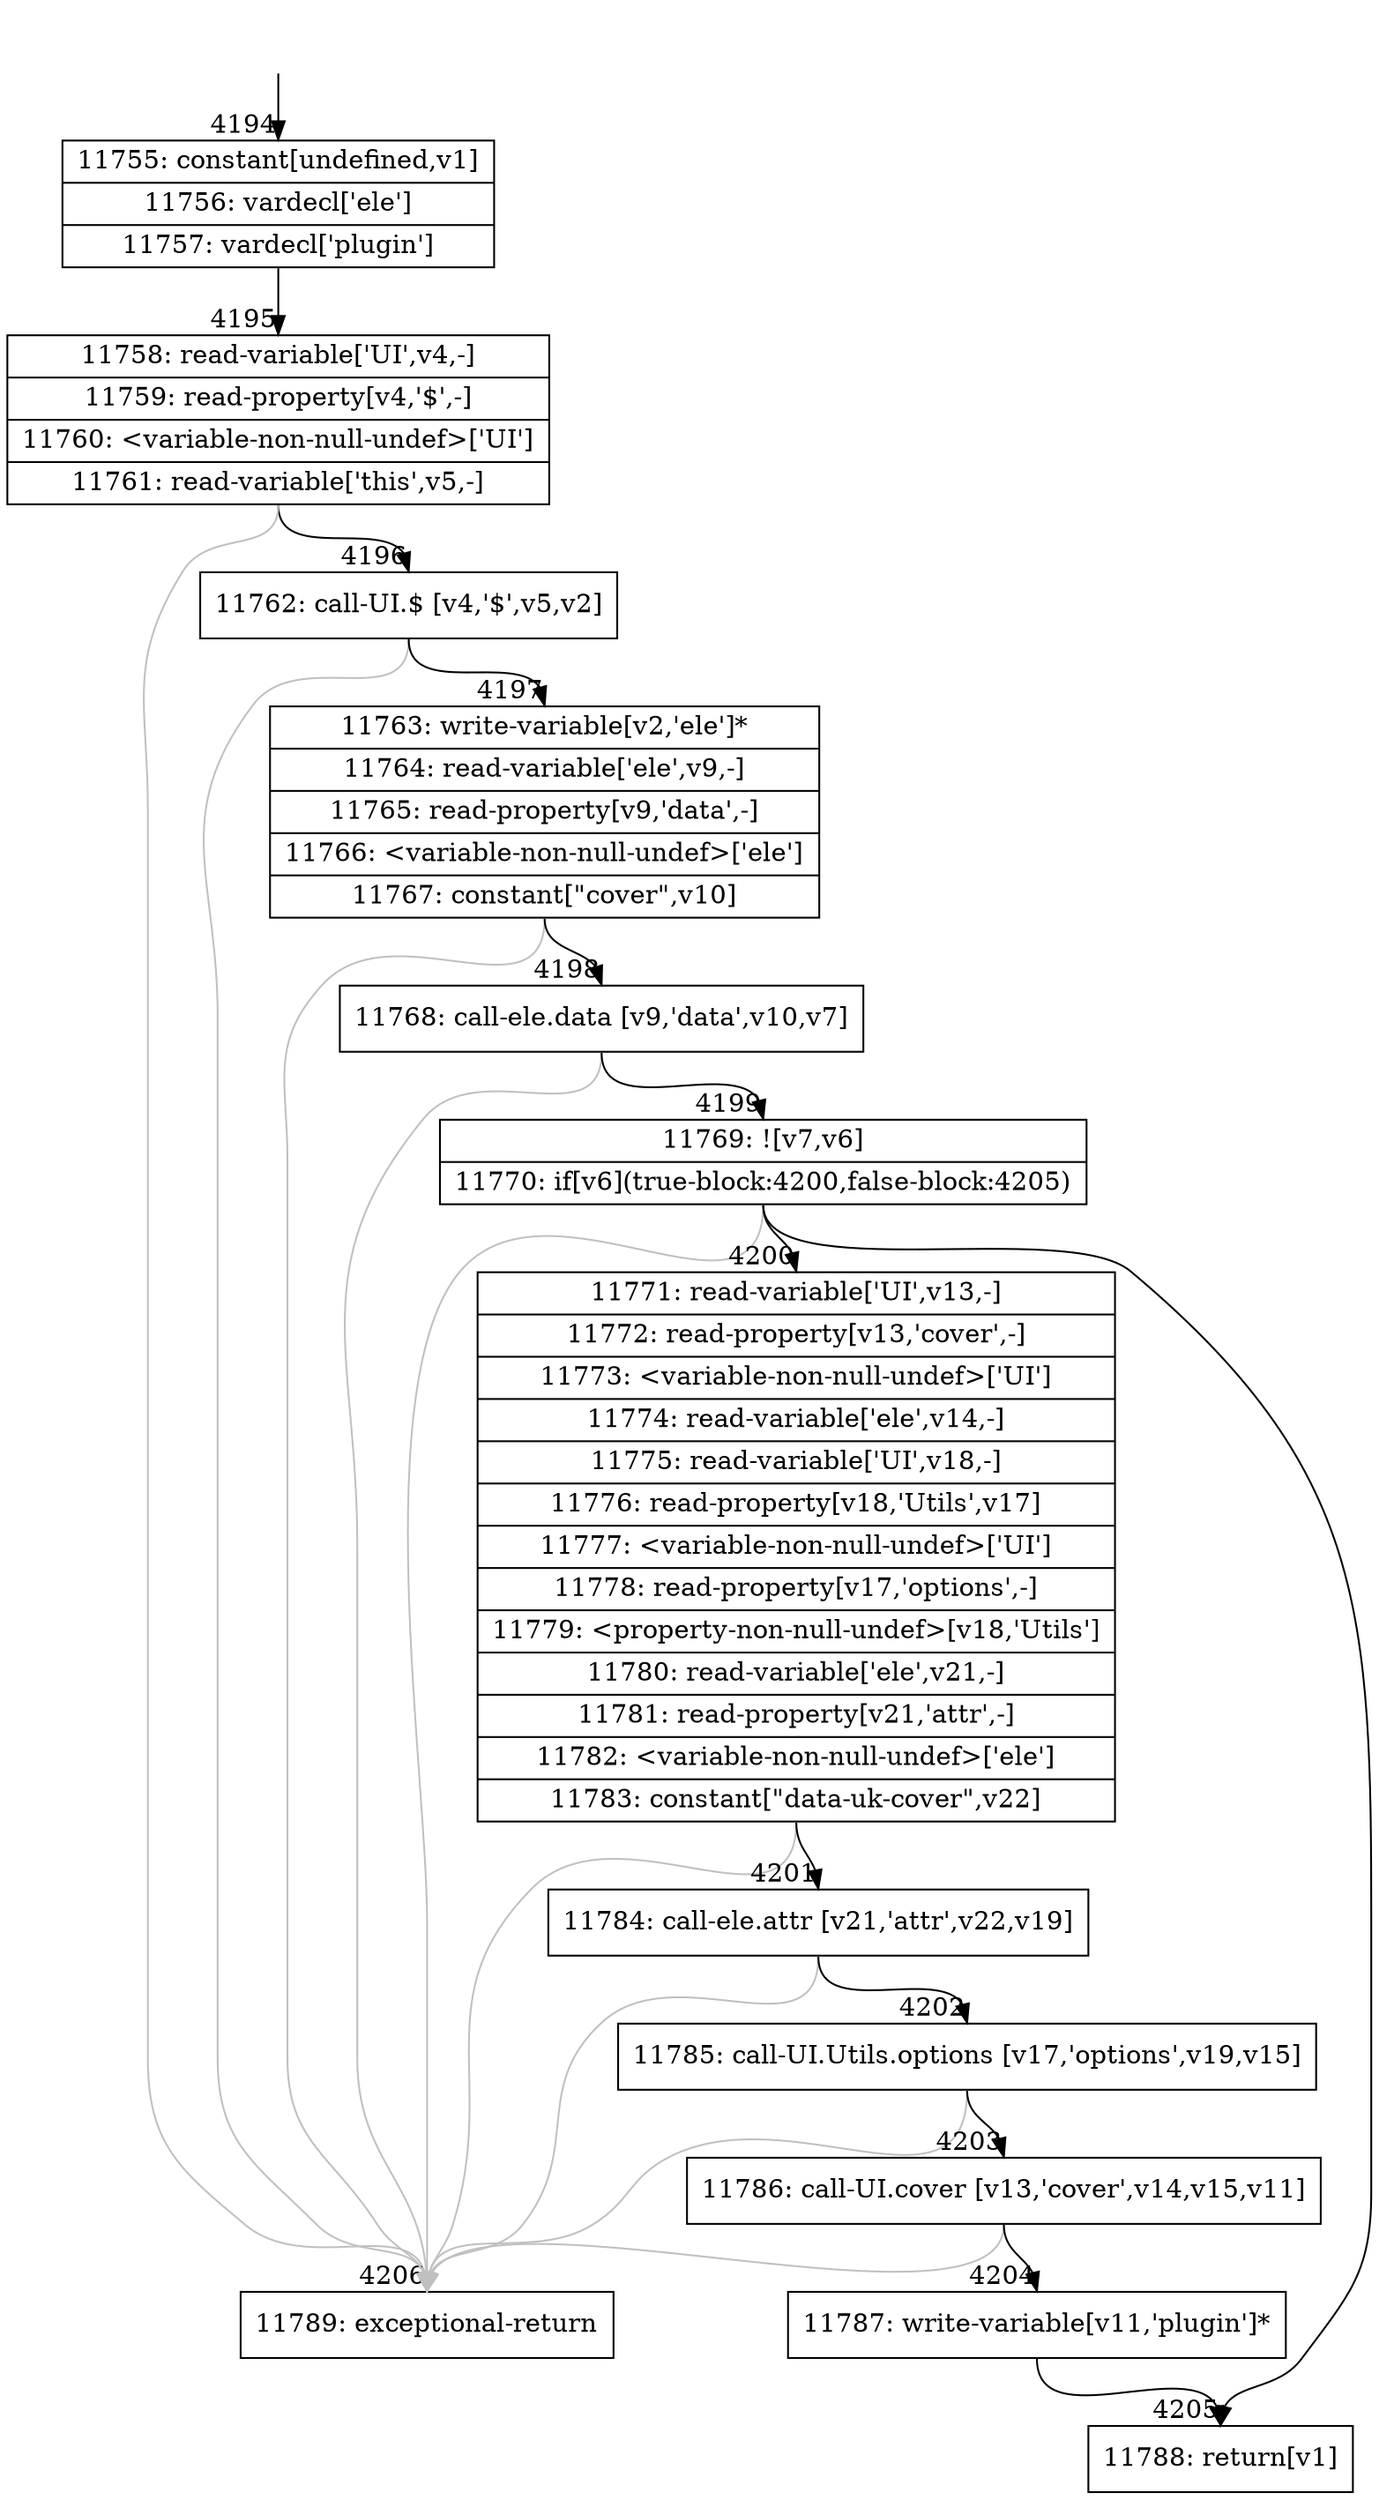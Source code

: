 digraph {
rankdir="TD"
BB_entry311[shape=none,label=""];
BB_entry311 -> BB4194 [tailport=s, headport=n, headlabel="    4194"]
BB4194 [shape=record label="{11755: constant[undefined,v1]|11756: vardecl['ele']|11757: vardecl['plugin']}" ] 
BB4194 -> BB4195 [tailport=s, headport=n, headlabel="      4195"]
BB4195 [shape=record label="{11758: read-variable['UI',v4,-]|11759: read-property[v4,'$',-]|11760: \<variable-non-null-undef\>['UI']|11761: read-variable['this',v5,-]}" ] 
BB4195 -> BB4196 [tailport=s, headport=n, headlabel="      4196"]
BB4195 -> BB4206 [tailport=s, headport=n, color=gray, headlabel="      4206"]
BB4196 [shape=record label="{11762: call-UI.$ [v4,'$',v5,v2]}" ] 
BB4196 -> BB4197 [tailport=s, headport=n, headlabel="      4197"]
BB4196 -> BB4206 [tailport=s, headport=n, color=gray]
BB4197 [shape=record label="{11763: write-variable[v2,'ele']*|11764: read-variable['ele',v9,-]|11765: read-property[v9,'data',-]|11766: \<variable-non-null-undef\>['ele']|11767: constant[\"cover\",v10]}" ] 
BB4197 -> BB4198 [tailport=s, headport=n, headlabel="      4198"]
BB4197 -> BB4206 [tailport=s, headport=n, color=gray]
BB4198 [shape=record label="{11768: call-ele.data [v9,'data',v10,v7]}" ] 
BB4198 -> BB4199 [tailport=s, headport=n, headlabel="      4199"]
BB4198 -> BB4206 [tailport=s, headport=n, color=gray]
BB4199 [shape=record label="{11769: ![v7,v6]|11770: if[v6](true-block:4200,false-block:4205)}" ] 
BB4199 -> BB4200 [tailport=s, headport=n, headlabel="      4200"]
BB4199 -> BB4205 [tailport=s, headport=n, headlabel="      4205"]
BB4199 -> BB4206 [tailport=s, headport=n, color=gray]
BB4200 [shape=record label="{11771: read-variable['UI',v13,-]|11772: read-property[v13,'cover',-]|11773: \<variable-non-null-undef\>['UI']|11774: read-variable['ele',v14,-]|11775: read-variable['UI',v18,-]|11776: read-property[v18,'Utils',v17]|11777: \<variable-non-null-undef\>['UI']|11778: read-property[v17,'options',-]|11779: \<property-non-null-undef\>[v18,'Utils']|11780: read-variable['ele',v21,-]|11781: read-property[v21,'attr',-]|11782: \<variable-non-null-undef\>['ele']|11783: constant[\"data-uk-cover\",v22]}" ] 
BB4200 -> BB4201 [tailport=s, headport=n, headlabel="      4201"]
BB4200 -> BB4206 [tailport=s, headport=n, color=gray]
BB4201 [shape=record label="{11784: call-ele.attr [v21,'attr',v22,v19]}" ] 
BB4201 -> BB4202 [tailport=s, headport=n, headlabel="      4202"]
BB4201 -> BB4206 [tailport=s, headport=n, color=gray]
BB4202 [shape=record label="{11785: call-UI.Utils.options [v17,'options',v19,v15]}" ] 
BB4202 -> BB4203 [tailport=s, headport=n, headlabel="      4203"]
BB4202 -> BB4206 [tailport=s, headport=n, color=gray]
BB4203 [shape=record label="{11786: call-UI.cover [v13,'cover',v14,v15,v11]}" ] 
BB4203 -> BB4204 [tailport=s, headport=n, headlabel="      4204"]
BB4203 -> BB4206 [tailport=s, headport=n, color=gray]
BB4204 [shape=record label="{11787: write-variable[v11,'plugin']*}" ] 
BB4204 -> BB4205 [tailport=s, headport=n]
BB4205 [shape=record label="{11788: return[v1]}" ] 
BB4206 [shape=record label="{11789: exceptional-return}" ] 
//#$~ 3219
}

